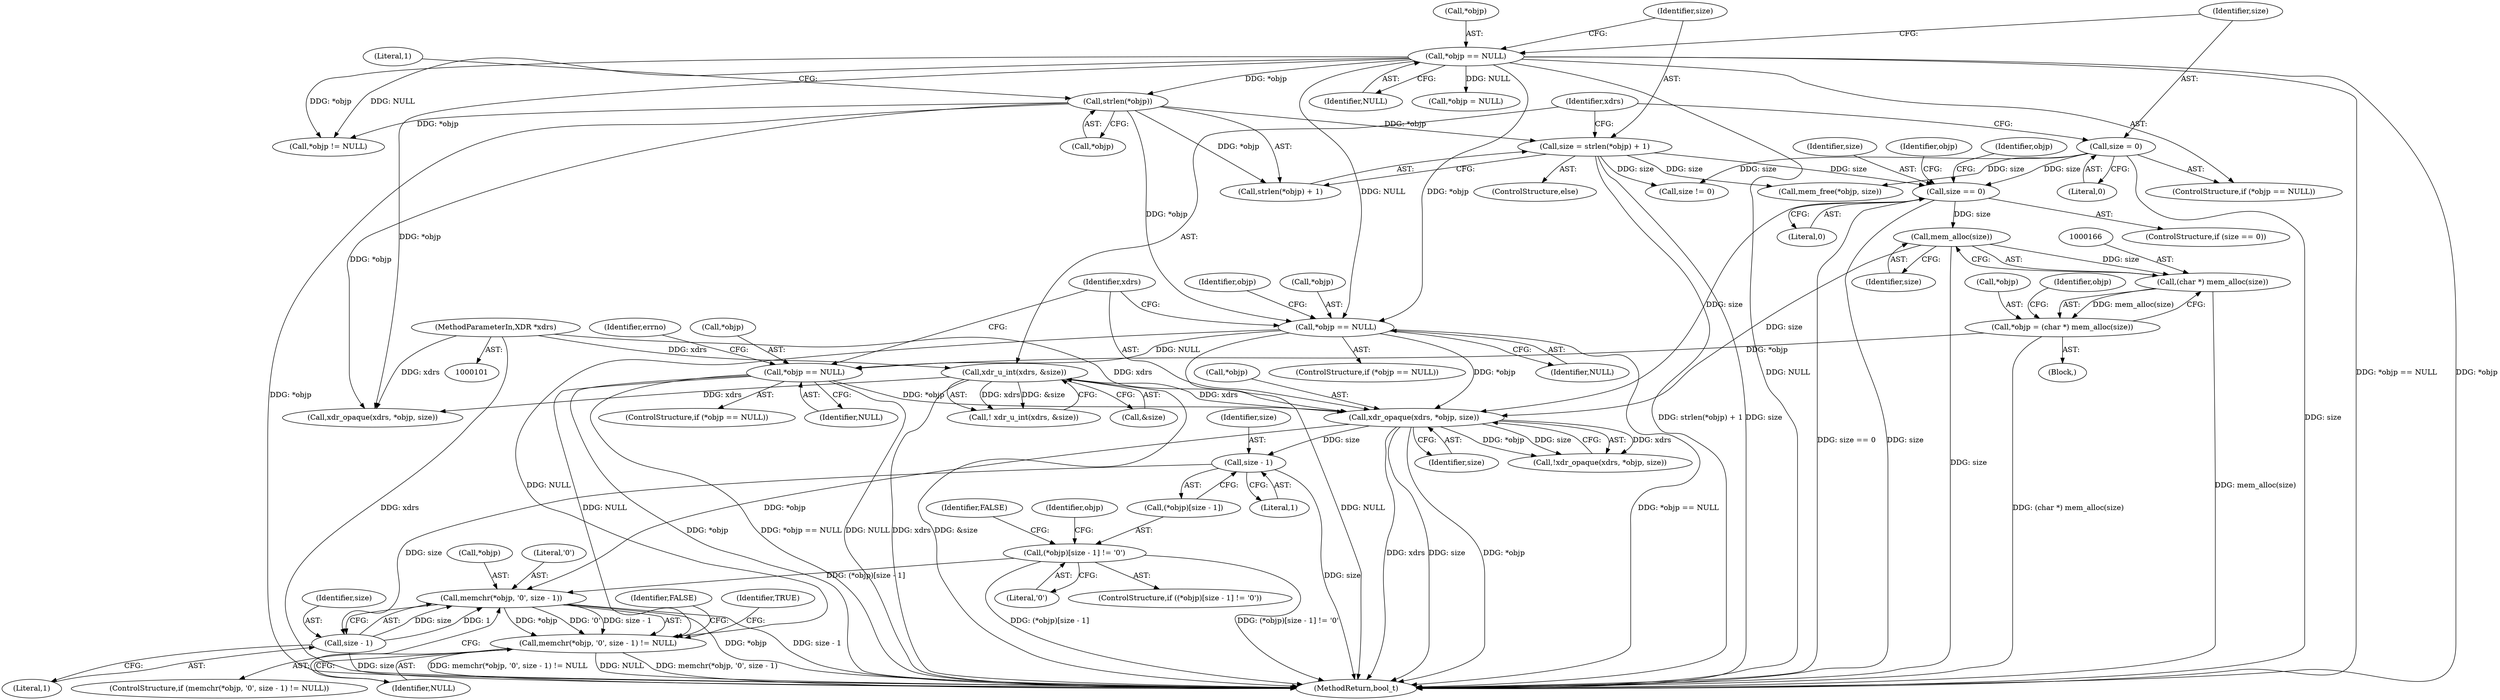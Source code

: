 digraph "0_krb5_df17a1224a3406f57477bcd372c61e04c0e5a5bb@API" {
"1000202" [label="(Call,memchr(*objp, '\0', size - 1))"];
"1000182" [label="(Call,xdr_opaque(xdrs, *objp, size))"];
"1000131" [label="(Call,xdr_u_int(xdrs, &size))"];
"1000102" [label="(MethodParameterIn,XDR *xdrs)"];
"1000157" [label="(Call,*objp == NULL)"];
"1000125" [label="(Call,strlen(*objp))"];
"1000114" [label="(Call,*objp == NULL)"];
"1000170" [label="(Call,*objp == NULL)"];
"1000162" [label="(Call,*objp = (char *) mem_alloc(size))"];
"1000165" [label="(Call,(char *) mem_alloc(size))"];
"1000167" [label="(Call,mem_alloc(size))"];
"1000145" [label="(Call,size == 0)"];
"1000122" [label="(Call,size = strlen(*objp) + 1)"];
"1000118" [label="(Call,size = 0)"];
"1000190" [label="(Call,(*objp)[size - 1] != '\0')"];
"1000206" [label="(Call,size - 1)"];
"1000194" [label="(Call,size - 1)"];
"1000201" [label="(Call,memchr(*objp, '\0', size - 1) != NULL)"];
"1000209" [label="(Identifier,NULL)"];
"1000133" [label="(Call,&size)"];
"1000173" [label="(Identifier,NULL)"];
"1000190" [label="(Call,(*objp)[size - 1] != '\0')"];
"1000161" [label="(Block,)"];
"1000124" [label="(Call,strlen(*objp) + 1)"];
"1000204" [label="(Identifier,objp)"];
"1000194" [label="(Call,size - 1)"];
"1000156" [label="(ControlStructure,if (*objp == NULL))"];
"1000114" [label="(Call,*objp == NULL)"];
"1000128" [label="(Literal,1)"];
"1000220" [label="(Call,xdr_opaque(xdrs, *objp, size))"];
"1000168" [label="(Identifier,size)"];
"1000200" [label="(ControlStructure,if (memchr(*objp, '\0', size - 1) != NULL))"];
"1000186" [label="(Identifier,size)"];
"1000184" [label="(Call,*objp)"];
"1000123" [label="(Identifier,size)"];
"1000118" [label="(Call,size = 0)"];
"1000203" [label="(Call,*objp)"];
"1000195" [label="(Identifier,size)"];
"1000125" [label="(Call,strlen(*objp))"];
"1000115" [label="(Call,*objp)"];
"1000182" [label="(Call,xdr_opaque(xdrs, *objp, size))"];
"1000164" [label="(Identifier,objp)"];
"1000119" [label="(Identifier,size)"];
"1000159" [label="(Identifier,objp)"];
"1000191" [label="(Call,(*objp)[size - 1])"];
"1000120" [label="(Literal,0)"];
"1000162" [label="(Call,*objp = (char *) mem_alloc(size))"];
"1000145" [label="(Call,size == 0)"];
"1000171" [label="(Call,*objp)"];
"1000211" [label="(Identifier,FALSE)"];
"1000157" [label="(Call,*objp == NULL)"];
"1000183" [label="(Identifier,xdrs)"];
"1000197" [label="(Literal,'\0')"];
"1000126" [label="(Call,*objp)"];
"1000130" [label="(Call,! xdr_u_int(xdrs, &size))"];
"1000229" [label="(Call,*objp != NULL)"];
"1000205" [label="(Literal,'\0')"];
"1000144" [label="(ControlStructure,if (size == 0))"];
"1000207" [label="(Identifier,size)"];
"1000201" [label="(Call,memchr(*objp, '\0', size - 1) != NULL)"];
"1000199" [label="(Identifier,FALSE)"];
"1000117" [label="(Identifier,NULL)"];
"1000189" [label="(ControlStructure,if ((*objp)[size - 1] != '\0'))"];
"1000176" [label="(Identifier,errno)"];
"1000213" [label="(Identifier,TRUE)"];
"1000233" [label="(Call,mem_free(*objp, size))"];
"1000170" [label="(Call,*objp == NULL)"];
"1000146" [label="(Identifier,size)"];
"1000121" [label="(ControlStructure,else)"];
"1000245" [label="(MethodReturn,bool_t)"];
"1000206" [label="(Call,size - 1)"];
"1000158" [label="(Call,*objp)"];
"1000196" [label="(Literal,1)"];
"1000102" [label="(MethodParameterIn,XDR *xdrs)"];
"1000113" [label="(ControlStructure,if (*objp == NULL))"];
"1000149" [label="(Call,*objp = NULL)"];
"1000163" [label="(Call,*objp)"];
"1000132" [label="(Identifier,xdrs)"];
"1000122" [label="(Call,size = strlen(*objp) + 1)"];
"1000208" [label="(Literal,1)"];
"1000172" [label="(Identifier,objp)"];
"1000216" [label="(Call,size != 0)"];
"1000160" [label="(Identifier,NULL)"];
"1000147" [label="(Literal,0)"];
"1000202" [label="(Call,memchr(*objp, '\0', size - 1))"];
"1000181" [label="(Call,!xdr_opaque(xdrs, *objp, size))"];
"1000131" [label="(Call,xdr_u_int(xdrs, &size))"];
"1000167" [label="(Call,mem_alloc(size))"];
"1000151" [label="(Identifier,objp)"];
"1000169" [label="(ControlStructure,if (*objp == NULL))"];
"1000165" [label="(Call,(char *) mem_alloc(size))"];
"1000202" -> "1000201"  [label="AST: "];
"1000202" -> "1000206"  [label="CFG: "];
"1000203" -> "1000202"  [label="AST: "];
"1000205" -> "1000202"  [label="AST: "];
"1000206" -> "1000202"  [label="AST: "];
"1000209" -> "1000202"  [label="CFG: "];
"1000202" -> "1000245"  [label="DDG: size - 1"];
"1000202" -> "1000245"  [label="DDG: *objp"];
"1000202" -> "1000201"  [label="DDG: *objp"];
"1000202" -> "1000201"  [label="DDG: '\0'"];
"1000202" -> "1000201"  [label="DDG: size - 1"];
"1000182" -> "1000202"  [label="DDG: *objp"];
"1000190" -> "1000202"  [label="DDG: (*objp)[size - 1]"];
"1000206" -> "1000202"  [label="DDG: size"];
"1000206" -> "1000202"  [label="DDG: 1"];
"1000182" -> "1000181"  [label="AST: "];
"1000182" -> "1000186"  [label="CFG: "];
"1000183" -> "1000182"  [label="AST: "];
"1000184" -> "1000182"  [label="AST: "];
"1000186" -> "1000182"  [label="AST: "];
"1000181" -> "1000182"  [label="CFG: "];
"1000182" -> "1000245"  [label="DDG: size"];
"1000182" -> "1000245"  [label="DDG: *objp"];
"1000182" -> "1000245"  [label="DDG: xdrs"];
"1000182" -> "1000181"  [label="DDG: xdrs"];
"1000182" -> "1000181"  [label="DDG: *objp"];
"1000182" -> "1000181"  [label="DDG: size"];
"1000131" -> "1000182"  [label="DDG: xdrs"];
"1000102" -> "1000182"  [label="DDG: xdrs"];
"1000157" -> "1000182"  [label="DDG: *objp"];
"1000170" -> "1000182"  [label="DDG: *objp"];
"1000167" -> "1000182"  [label="DDG: size"];
"1000145" -> "1000182"  [label="DDG: size"];
"1000182" -> "1000194"  [label="DDG: size"];
"1000131" -> "1000130"  [label="AST: "];
"1000131" -> "1000133"  [label="CFG: "];
"1000132" -> "1000131"  [label="AST: "];
"1000133" -> "1000131"  [label="AST: "];
"1000130" -> "1000131"  [label="CFG: "];
"1000131" -> "1000245"  [label="DDG: xdrs"];
"1000131" -> "1000245"  [label="DDG: &size"];
"1000131" -> "1000130"  [label="DDG: xdrs"];
"1000131" -> "1000130"  [label="DDG: &size"];
"1000102" -> "1000131"  [label="DDG: xdrs"];
"1000131" -> "1000220"  [label="DDG: xdrs"];
"1000102" -> "1000101"  [label="AST: "];
"1000102" -> "1000245"  [label="DDG: xdrs"];
"1000102" -> "1000220"  [label="DDG: xdrs"];
"1000157" -> "1000156"  [label="AST: "];
"1000157" -> "1000160"  [label="CFG: "];
"1000158" -> "1000157"  [label="AST: "];
"1000160" -> "1000157"  [label="AST: "];
"1000164" -> "1000157"  [label="CFG: "];
"1000183" -> "1000157"  [label="CFG: "];
"1000157" -> "1000245"  [label="DDG: *objp == NULL"];
"1000157" -> "1000245"  [label="DDG: NULL"];
"1000125" -> "1000157"  [label="DDG: *objp"];
"1000114" -> "1000157"  [label="DDG: *objp"];
"1000114" -> "1000157"  [label="DDG: NULL"];
"1000157" -> "1000170"  [label="DDG: NULL"];
"1000157" -> "1000201"  [label="DDG: NULL"];
"1000125" -> "1000124"  [label="AST: "];
"1000125" -> "1000126"  [label="CFG: "];
"1000126" -> "1000125"  [label="AST: "];
"1000128" -> "1000125"  [label="CFG: "];
"1000125" -> "1000245"  [label="DDG: *objp"];
"1000125" -> "1000122"  [label="DDG: *objp"];
"1000125" -> "1000124"  [label="DDG: *objp"];
"1000114" -> "1000125"  [label="DDG: *objp"];
"1000125" -> "1000220"  [label="DDG: *objp"];
"1000125" -> "1000229"  [label="DDG: *objp"];
"1000114" -> "1000113"  [label="AST: "];
"1000114" -> "1000117"  [label="CFG: "];
"1000115" -> "1000114"  [label="AST: "];
"1000117" -> "1000114"  [label="AST: "];
"1000119" -> "1000114"  [label="CFG: "];
"1000123" -> "1000114"  [label="CFG: "];
"1000114" -> "1000245"  [label="DDG: NULL"];
"1000114" -> "1000245"  [label="DDG: *objp == NULL"];
"1000114" -> "1000245"  [label="DDG: *objp"];
"1000114" -> "1000149"  [label="DDG: NULL"];
"1000114" -> "1000220"  [label="DDG: *objp"];
"1000114" -> "1000229"  [label="DDG: *objp"];
"1000114" -> "1000229"  [label="DDG: NULL"];
"1000170" -> "1000169"  [label="AST: "];
"1000170" -> "1000173"  [label="CFG: "];
"1000171" -> "1000170"  [label="AST: "];
"1000173" -> "1000170"  [label="AST: "];
"1000176" -> "1000170"  [label="CFG: "];
"1000183" -> "1000170"  [label="CFG: "];
"1000170" -> "1000245"  [label="DDG: NULL"];
"1000170" -> "1000245"  [label="DDG: *objp"];
"1000170" -> "1000245"  [label="DDG: *objp == NULL"];
"1000162" -> "1000170"  [label="DDG: *objp"];
"1000170" -> "1000201"  [label="DDG: NULL"];
"1000162" -> "1000161"  [label="AST: "];
"1000162" -> "1000165"  [label="CFG: "];
"1000163" -> "1000162"  [label="AST: "];
"1000165" -> "1000162"  [label="AST: "];
"1000172" -> "1000162"  [label="CFG: "];
"1000162" -> "1000245"  [label="DDG: (char *) mem_alloc(size)"];
"1000165" -> "1000162"  [label="DDG: mem_alloc(size)"];
"1000165" -> "1000167"  [label="CFG: "];
"1000166" -> "1000165"  [label="AST: "];
"1000167" -> "1000165"  [label="AST: "];
"1000165" -> "1000245"  [label="DDG: mem_alloc(size)"];
"1000167" -> "1000165"  [label="DDG: size"];
"1000167" -> "1000168"  [label="CFG: "];
"1000168" -> "1000167"  [label="AST: "];
"1000167" -> "1000245"  [label="DDG: size"];
"1000145" -> "1000167"  [label="DDG: size"];
"1000145" -> "1000144"  [label="AST: "];
"1000145" -> "1000147"  [label="CFG: "];
"1000146" -> "1000145"  [label="AST: "];
"1000147" -> "1000145"  [label="AST: "];
"1000151" -> "1000145"  [label="CFG: "];
"1000159" -> "1000145"  [label="CFG: "];
"1000145" -> "1000245"  [label="DDG: size == 0"];
"1000145" -> "1000245"  [label="DDG: size"];
"1000122" -> "1000145"  [label="DDG: size"];
"1000118" -> "1000145"  [label="DDG: size"];
"1000122" -> "1000121"  [label="AST: "];
"1000122" -> "1000124"  [label="CFG: "];
"1000123" -> "1000122"  [label="AST: "];
"1000124" -> "1000122"  [label="AST: "];
"1000132" -> "1000122"  [label="CFG: "];
"1000122" -> "1000245"  [label="DDG: size"];
"1000122" -> "1000245"  [label="DDG: strlen(*objp) + 1"];
"1000122" -> "1000216"  [label="DDG: size"];
"1000122" -> "1000233"  [label="DDG: size"];
"1000118" -> "1000113"  [label="AST: "];
"1000118" -> "1000120"  [label="CFG: "];
"1000119" -> "1000118"  [label="AST: "];
"1000120" -> "1000118"  [label="AST: "];
"1000132" -> "1000118"  [label="CFG: "];
"1000118" -> "1000245"  [label="DDG: size"];
"1000118" -> "1000216"  [label="DDG: size"];
"1000118" -> "1000233"  [label="DDG: size"];
"1000190" -> "1000189"  [label="AST: "];
"1000190" -> "1000197"  [label="CFG: "];
"1000191" -> "1000190"  [label="AST: "];
"1000197" -> "1000190"  [label="AST: "];
"1000199" -> "1000190"  [label="CFG: "];
"1000204" -> "1000190"  [label="CFG: "];
"1000190" -> "1000245"  [label="DDG: (*objp)[size - 1] != '\0'"];
"1000190" -> "1000245"  [label="DDG: (*objp)[size - 1]"];
"1000206" -> "1000208"  [label="CFG: "];
"1000207" -> "1000206"  [label="AST: "];
"1000208" -> "1000206"  [label="AST: "];
"1000206" -> "1000245"  [label="DDG: size"];
"1000194" -> "1000206"  [label="DDG: size"];
"1000194" -> "1000191"  [label="AST: "];
"1000194" -> "1000196"  [label="CFG: "];
"1000195" -> "1000194"  [label="AST: "];
"1000196" -> "1000194"  [label="AST: "];
"1000191" -> "1000194"  [label="CFG: "];
"1000194" -> "1000245"  [label="DDG: size"];
"1000201" -> "1000200"  [label="AST: "];
"1000201" -> "1000209"  [label="CFG: "];
"1000209" -> "1000201"  [label="AST: "];
"1000211" -> "1000201"  [label="CFG: "];
"1000213" -> "1000201"  [label="CFG: "];
"1000201" -> "1000245"  [label="DDG: memchr(*objp, '\0', size - 1) != NULL"];
"1000201" -> "1000245"  [label="DDG: NULL"];
"1000201" -> "1000245"  [label="DDG: memchr(*objp, '\0', size - 1)"];
}
